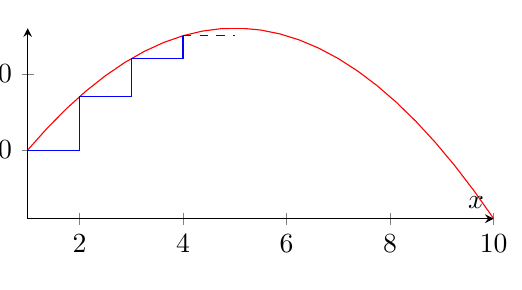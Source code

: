 \begin{tikzpicture}[trim axis left, trim axis right]
		\begin{axis}[
		height=4cm,
		width = 7.5cm,
		axis lines=middle,
		xlabel={$x$},
		ylabel={$y$},
		ylabel near ticks
		%grid = both
		]
		\addplot [red, domain=1:10] {
			-x^2 + 10*x+ 1
		};
		\addplot [blue, no marks] table {
			1 10
			2 10
			2 17
			3 17
			3 22
			4 22
			4 25
		};
		\addplot [blue, dashed] table {
			4 25
			5 25
		};
	\end{axis}
	\end{tikzpicture}